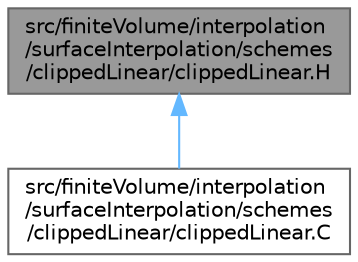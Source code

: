 digraph "src/finiteVolume/interpolation/surfaceInterpolation/schemes/clippedLinear/clippedLinear.H"
{
 // LATEX_PDF_SIZE
  bgcolor="transparent";
  edge [fontname=Helvetica,fontsize=10,labelfontname=Helvetica,labelfontsize=10];
  node [fontname=Helvetica,fontsize=10,shape=box,height=0.2,width=0.4];
  Node1 [id="Node000001",label="src/finiteVolume/interpolation\l/surfaceInterpolation/schemes\l/clippedLinear/clippedLinear.H",height=0.2,width=0.4,color="gray40", fillcolor="grey60", style="filled", fontcolor="black",tooltip=" "];
  Node1 -> Node2 [id="edge1_Node000001_Node000002",dir="back",color="steelblue1",style="solid",tooltip=" "];
  Node2 [id="Node000002",label="src/finiteVolume/interpolation\l/surfaceInterpolation/schemes\l/clippedLinear/clippedLinear.C",height=0.2,width=0.4,color="grey40", fillcolor="white", style="filled",URL="$clippedLinear_8C.html",tooltip=" "];
}
